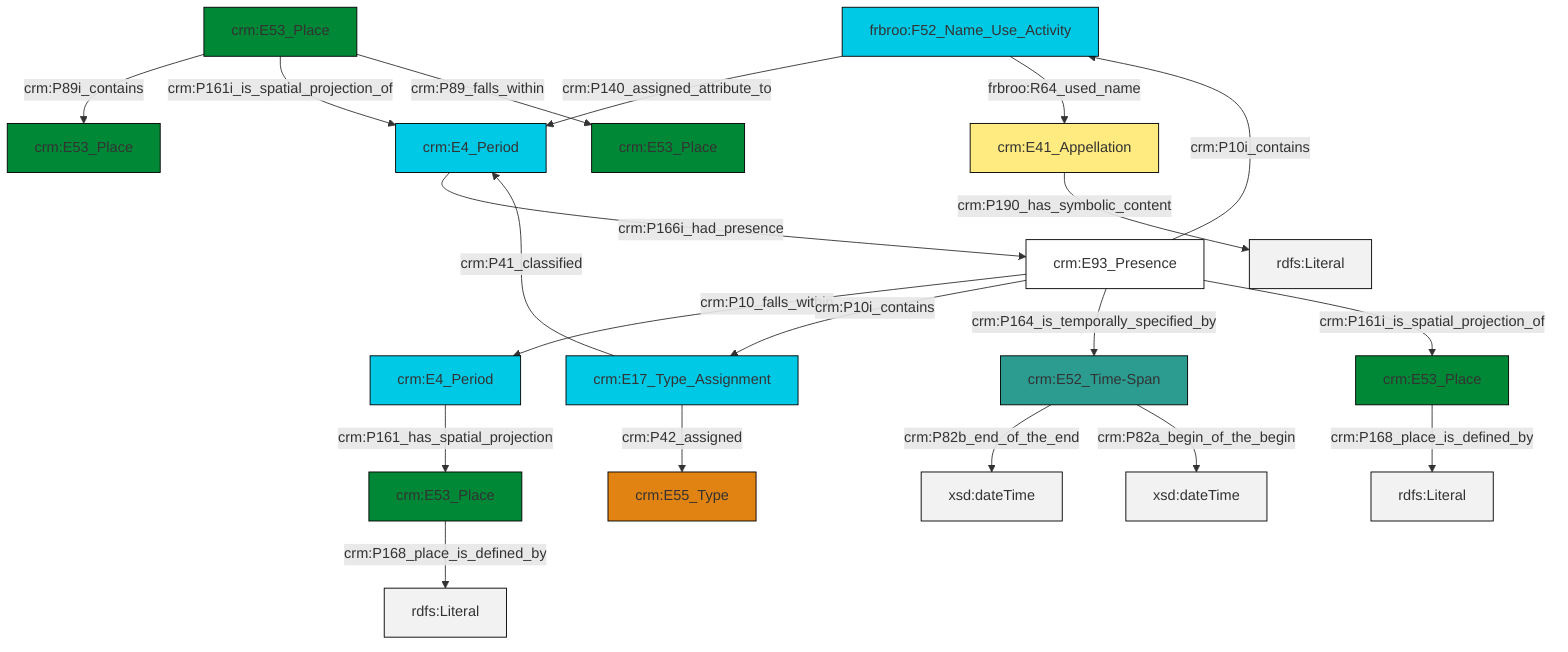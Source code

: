 graph TD
classDef Literal fill:#f2f2f2,stroke:#000000;
classDef CRM_Entity fill:#FFFFFF,stroke:#000000;
classDef Temporal_Entity fill:#00C9E6, stroke:#000000;
classDef Type fill:#E18312, stroke:#000000;
classDef Time-Span fill:#2C9C91, stroke:#000000;
classDef Appellation fill:#FFEB7F, stroke:#000000;
classDef Place fill:#008836, stroke:#000000;
classDef Persistent_Item fill:#B266B2, stroke:#000000;
classDef Conceptual_Object fill:#FFD700, stroke:#000000;
classDef Physical_Thing fill:#D2B48C, stroke:#000000;
classDef Actor fill:#f58aad, stroke:#000000;
classDef PC_Classes fill:#4ce600, stroke:#000000;
classDef Multi fill:#cccccc,stroke:#000000;

0["frbroo:F52_Name_Use_Activity"]:::Temporal_Entity -->|crm:P140_assigned_attribute_to| 1["crm:E4_Period"]:::Temporal_Entity
2["crm:E53_Place"]:::Place -->|crm:P89i_contains| 3["crm:E53_Place"]:::Place
2["crm:E53_Place"]:::Place -->|crm:P161i_is_spatial_projection_of| 1["crm:E4_Period"]:::Temporal_Entity
1["crm:E4_Period"]:::Temporal_Entity -->|crm:P166i_had_presence| 6["crm:E93_Presence"]:::CRM_Entity
6["crm:E93_Presence"]:::CRM_Entity -->|crm:P10_falls_within| 9["crm:E4_Period"]:::Temporal_Entity
13["crm:E53_Place"]:::Place -->|crm:P168_place_is_defined_by| 14[rdfs:Literal]:::Literal
10["crm:E52_Time-Span"]:::Time-Span -->|crm:P82b_end_of_the_end| 15[xsd:dateTime]:::Literal
17["crm:E41_Appellation"]:::Appellation -->|crm:P190_has_symbolic_content| 18[rdfs:Literal]:::Literal
6["crm:E93_Presence"]:::CRM_Entity -->|crm:P10i_contains| 0["frbroo:F52_Name_Use_Activity"]:::Temporal_Entity
19["crm:E17_Type_Assignment"]:::Temporal_Entity -->|crm:P41_classified| 1["crm:E4_Period"]:::Temporal_Entity
10["crm:E52_Time-Span"]:::Time-Span -->|crm:P82a_begin_of_the_begin| 20[xsd:dateTime]:::Literal
0["frbroo:F52_Name_Use_Activity"]:::Temporal_Entity -->|frbroo:R64_used_name| 17["crm:E41_Appellation"]:::Appellation
9["crm:E4_Period"]:::Temporal_Entity -->|crm:P161_has_spatial_projection| 13["crm:E53_Place"]:::Place
21["crm:E53_Place"]:::Place -->|crm:P168_place_is_defined_by| 25[rdfs:Literal]:::Literal
6["crm:E93_Presence"]:::CRM_Entity -->|crm:P10i_contains| 19["crm:E17_Type_Assignment"]:::Temporal_Entity
19["crm:E17_Type_Assignment"]:::Temporal_Entity -->|crm:P42_assigned| 4["crm:E55_Type"]:::Type
6["crm:E93_Presence"]:::CRM_Entity -->|crm:P164_is_temporally_specified_by| 10["crm:E52_Time-Span"]:::Time-Span
6["crm:E93_Presence"]:::CRM_Entity -->|crm:P161i_is_spatial_projection_of| 21["crm:E53_Place"]:::Place
2["crm:E53_Place"]:::Place -->|crm:P89_falls_within| 7["crm:E53_Place"]:::Place